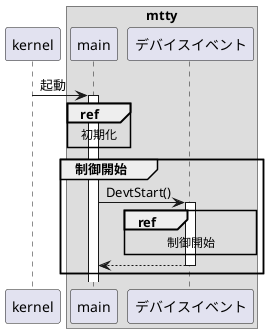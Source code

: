 @startuml

participant kernel
box "mtty"
    participant main
    participant devt as "デバイスイベント"
end box

kernel -> main: 起動
activate main

ref over main: 初期化

group 制御開始
    main -> devt: DevtStart()
    activate devt

    ref over devt: 制御開始

    main <-- devt:
    deactivate devt
end group

@enduml

